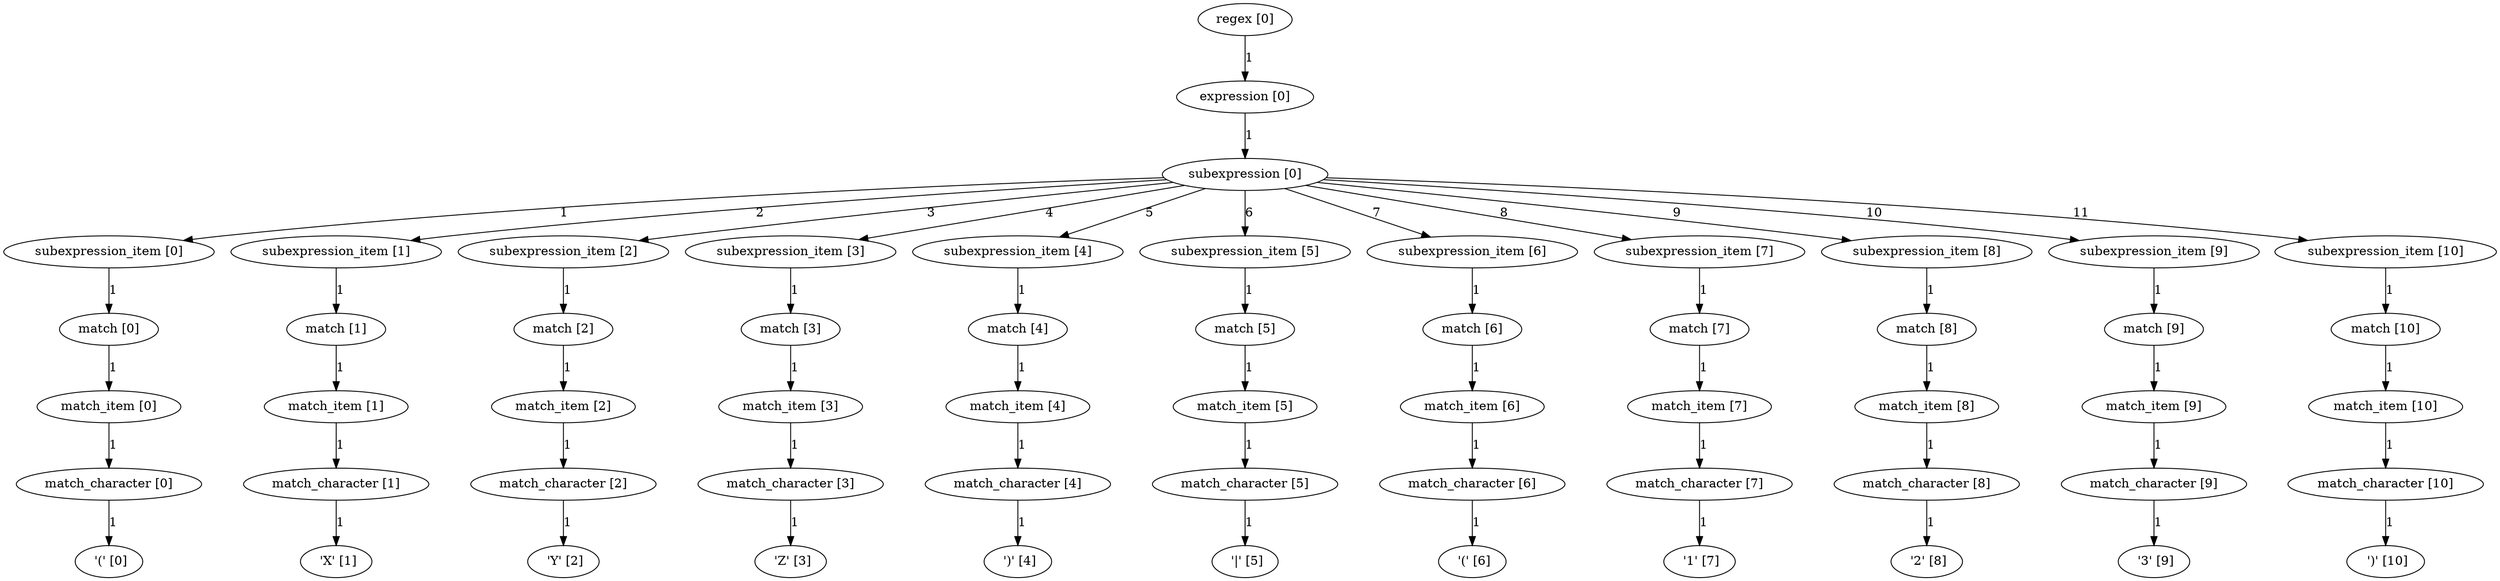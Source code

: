digraph arpeggio_graph {
4447197376 [label="regex [0]"];
4447197376->4447197664 [label="1"]

4447197664 [label="expression [0]"];
4447197664->4447197520 [label="1"]

4447197520 [label="subexpression [0]"];
4447197520->4447203696 [label="1"]

4447203696 [label="subexpression_item [0]"];
4447203696->4447158144 [label="1"]

4447158144 [label="match [0]"];
4447158144->4447203552 [label="1"]

4447203552 [label="match_item [0]"];
4447203552->4447203408 [label="1"]

4447203408 [label="match_character [0]"];
4447203408->4447146064 [label="1"]

4447146064 [label=" '(' [0]"];
4447197520->4447204272 [label="2"]

4447204272 [label="subexpression_item [1]"];
4447204272->4447203984 [label="1"]

4447203984 [label="match [1]"];
4447203984->4447203840 [label="1"]

4447203840 [label="match_item [1]"];
4447203840->4447204128 [label="1"]

4447204128 [label="match_character [1]"];
4447204128->4447146576 [label="1"]

4447146576 [label=" 'X' [1]"];
4447197520->4447204848 [label="3"]

4447204848 [label="subexpression_item [2]"];
4447204848->4447204560 [label="1"]

4447204560 [label="match [2]"];
4447204560->4447204416 [label="1"]

4447204416 [label="match_item [2]"];
4447204416->4447204704 [label="1"]

4447204704 [label="match_character [2]"];
4447204704->4447146960 [label="1"]

4447146960 [label=" 'Y' [2]"];
4447197520->4447205424 [label="4"]

4447205424 [label="subexpression_item [3]"];
4447205424->4447205136 [label="1"]

4447205136 [label="match [3]"];
4447205136->4447204992 [label="1"]

4447204992 [label="match_item [3]"];
4447204992->4447205280 [label="1"]

4447205280 [label="match_character [3]"];
4447205280->4447146832 [label="1"]

4447146832 [label=" 'Z' [3]"];
4447197520->4447206000 [label="5"]

4447206000 [label="subexpression_item [4]"];
4447206000->4447205712 [label="1"]

4447205712 [label="match [4]"];
4447205712->4447205568 [label="1"]

4447205568 [label="match_item [4]"];
4447205568->4447205856 [label="1"]

4447205856 [label="match_character [4]"];
4447205856->4447149648 [label="1"]

4447149648 [label=" ')' [4]"];
4447197520->4447206576 [label="6"]

4447206576 [label="subexpression_item [5]"];
4447206576->4447206288 [label="1"]

4447206288 [label="match [5]"];
4447206288->4447206144 [label="1"]

4447206144 [label="match_item [5]"];
4447206144->4447206432 [label="1"]

4447206432 [label="match_character [5]"];
4447206432->4447149776 [label="1"]

4447149776 [label=" '|' [5]"];
4447197520->4447207152 [label="7"]

4447207152 [label="subexpression_item [6]"];
4447207152->4447206864 [label="1"]

4447206864 [label="match [6]"];
4447206864->4447206720 [label="1"]

4447206720 [label="match_item [6]"];
4447206720->4447207008 [label="1"]

4447207008 [label="match_character [6]"];
4447207008->4447148624 [label="1"]

4447148624 [label=" '(' [6]"];
4447197520->4447195504 [label="8"]

4447195504 [label="subexpression_item [7]"];
4447195504->4447207296 [label="1"]

4447207296 [label="match [7]"];
4447207296->4447195360 [label="1"]

4447195360 [label="match_item [7]"];
4447195360->4447195216 [label="1"]

4447195216 [label="match_character [7]"];
4447195216->4447149904 [label="1"]

4447149904 [label=" '1' [7]"];
4447197520->4447196080 [label="9"]

4447196080 [label="subexpression_item [8]"];
4447196080->4447195792 [label="1"]

4447195792 [label="match [8]"];
4447195792->4447195648 [label="1"]

4447195648 [label="match_item [8]"];
4447195648->4447195936 [label="1"]

4447195936 [label="match_character [8]"];
4447195936->4447146704 [label="1"]

4447146704 [label=" '2' [8]"];
4447197520->4447196800 [label="10"]

4447196800 [label="subexpression_item [9]"];
4447196800->4447196368 [label="1"]

4447196368 [label="match [9]"];
4447196368->4447196224 [label="1"]

4447196224 [label="match_item [9]"];
4447196224->4447196512 [label="1"]

4447196512 [label="match_character [9]"];
4447196512->4447199440 [label="1"]

4447199440 [label=" '3' [9]"];
4447197520->4447197232 [label="11"]

4447197232 [label="subexpression_item [10]"];
4447197232->4447196944 [label="1"]

4447196944 [label="match [10]"];
4447196944->4447196656 [label="1"]

4447196656 [label="match_item [10]"];
4447196656->4447197088 [label="1"]

4447197088 [label="match_character [10]"];
4447197088->4447199568 [label="1"]

4447199568 [label=" ')' [10]"];
}